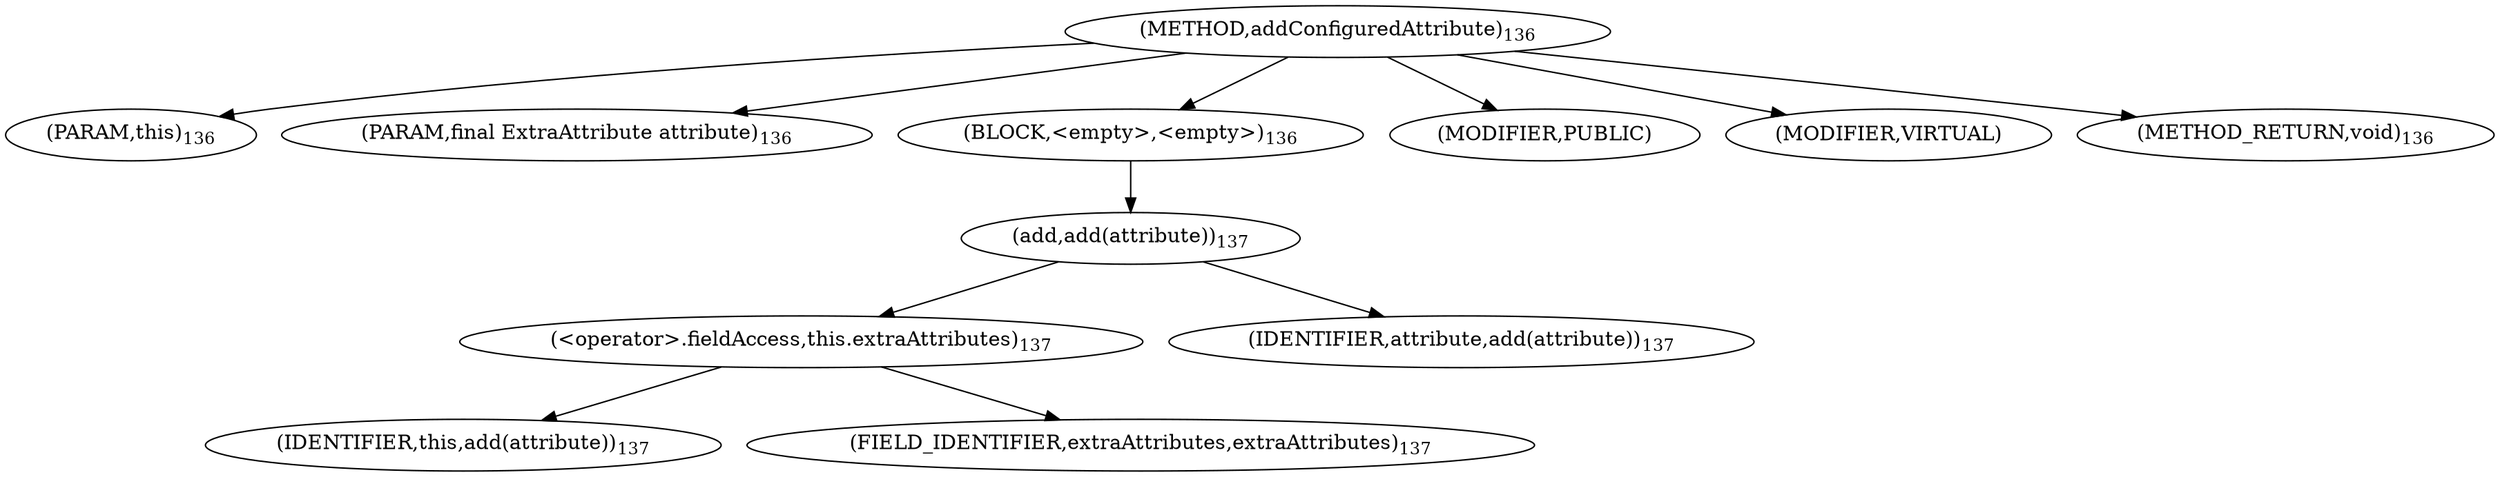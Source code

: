 digraph "addConfiguredAttribute" {  
"125" [label = <(METHOD,addConfiguredAttribute)<SUB>136</SUB>> ]
"126" [label = <(PARAM,this)<SUB>136</SUB>> ]
"127" [label = <(PARAM,final ExtraAttribute attribute)<SUB>136</SUB>> ]
"128" [label = <(BLOCK,&lt;empty&gt;,&lt;empty&gt;)<SUB>136</SUB>> ]
"129" [label = <(add,add(attribute))<SUB>137</SUB>> ]
"130" [label = <(&lt;operator&gt;.fieldAccess,this.extraAttributes)<SUB>137</SUB>> ]
"131" [label = <(IDENTIFIER,this,add(attribute))<SUB>137</SUB>> ]
"132" [label = <(FIELD_IDENTIFIER,extraAttributes,extraAttributes)<SUB>137</SUB>> ]
"133" [label = <(IDENTIFIER,attribute,add(attribute))<SUB>137</SUB>> ]
"134" [label = <(MODIFIER,PUBLIC)> ]
"135" [label = <(MODIFIER,VIRTUAL)> ]
"136" [label = <(METHOD_RETURN,void)<SUB>136</SUB>> ]
  "125" -> "126" 
  "125" -> "127" 
  "125" -> "128" 
  "125" -> "134" 
  "125" -> "135" 
  "125" -> "136" 
  "128" -> "129" 
  "129" -> "130" 
  "129" -> "133" 
  "130" -> "131" 
  "130" -> "132" 
}
